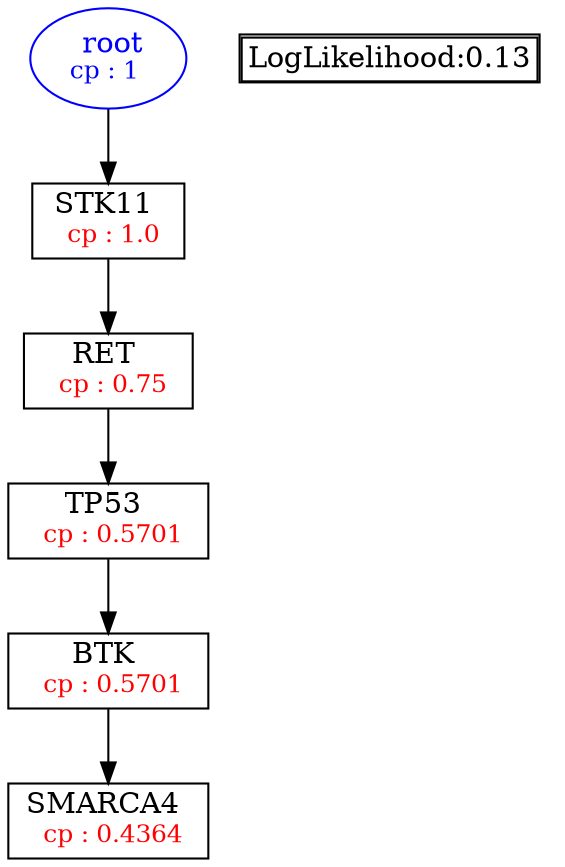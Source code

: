 digraph tree {
    "root" [label=<<font color='Blue'> root</font><br/><font color='Blue' POINT-SIZE='12'>cp : 1 </font>>, shape=oval, color=Blue];
    "S3" [label =<STK11 <br/> <font color='Red' POINT-SIZE='12'> cp : 1.0 </font>>, shape=box];
    "S1" [label =<RET <br/> <font color='Red' POINT-SIZE='12'> cp : 0.75 </font>>, shape=box];
    "S2" [label =<TP53 <br/> <font color='Red' POINT-SIZE='12'> cp : 0.5701 </font>>, shape=box];
    "S5" [label =<BTK <br/> <font color='Red' POINT-SIZE='12'> cp : 0.5701 </font>>, shape=box];
    "S4" [label =<SMARCA4 <br/> <font color='Red' POINT-SIZE='12'> cp : 0.4364 </font>>, shape=box];
    "root" -> "S3";
    "S3" -> "S1";
    "S1" -> "S2";
    "S2" -> "S5";
    "S5" -> "S4";

    node[shape=plaintext]
    fontsize="10"
    struct1 [label=
    <<TABLE BORDER="1" CELLBORDER="1" CELLSPACING="0" >
    <TR><TD ALIGN="LEFT">LogLikelihood:0.13</TD></TR>
    </TABLE>>];

}
